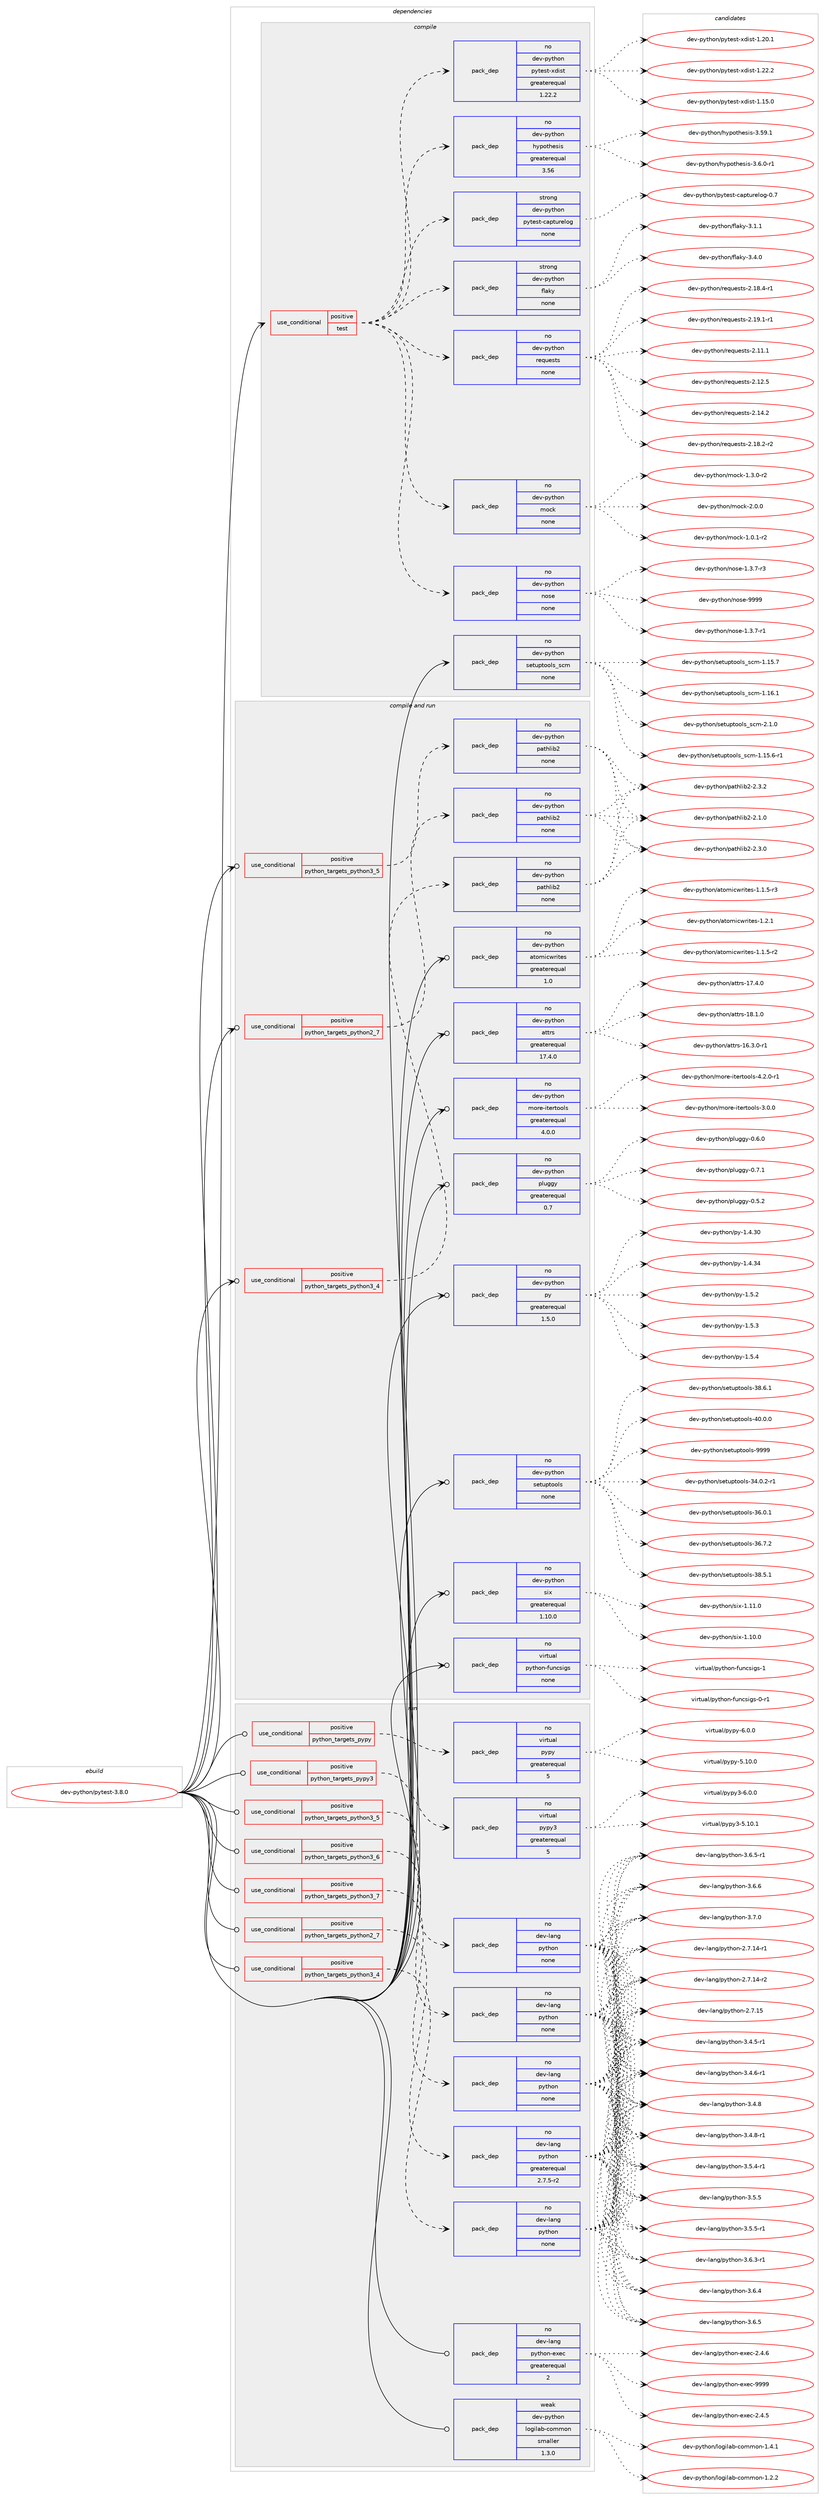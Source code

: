 digraph prolog {

# *************
# Graph options
# *************

newrank=true;
concentrate=true;
compound=true;
graph [rankdir=LR,fontname=Helvetica,fontsize=10,ranksep=1.5];#, ranksep=2.5, nodesep=0.2];
edge  [arrowhead=vee];
node  [fontname=Helvetica,fontsize=10];

# **********
# The ebuild
# **********

subgraph cluster_leftcol {
color=gray;
rank=same;
label=<<i>ebuild</i>>;
id [label="dev-python/pytest-3.8.0", color=red, width=4, href="../dev-python/pytest-3.8.0.svg"];
}

# ****************
# The dependencies
# ****************

subgraph cluster_midcol {
color=gray;
label=<<i>dependencies</i>>;
subgraph cluster_compile {
fillcolor="#eeeeee";
style=filled;
label=<<i>compile</i>>;
subgraph cond1623 {
dependency5504 [label=<<TABLE BORDER="0" CELLBORDER="1" CELLSPACING="0" CELLPADDING="4"><TR><TD ROWSPAN="3" CELLPADDING="10">use_conditional</TD></TR><TR><TD>positive</TD></TR><TR><TD>test</TD></TR></TABLE>>, shape=none, color=red];
subgraph pack3755 {
dependency5505 [label=<<TABLE BORDER="0" CELLBORDER="1" CELLSPACING="0" CELLPADDING="4" WIDTH="220"><TR><TD ROWSPAN="6" CELLPADDING="30">pack_dep</TD></TR><TR><TD WIDTH="110">no</TD></TR><TR><TD>dev-python</TD></TR><TR><TD>hypothesis</TD></TR><TR><TD>greaterequal</TD></TR><TR><TD>3.56</TD></TR></TABLE>>, shape=none, color=blue];
}
dependency5504:e -> dependency5505:w [weight=20,style="dashed",arrowhead="vee"];
subgraph pack3756 {
dependency5506 [label=<<TABLE BORDER="0" CELLBORDER="1" CELLSPACING="0" CELLPADDING="4" WIDTH="220"><TR><TD ROWSPAN="6" CELLPADDING="30">pack_dep</TD></TR><TR><TD WIDTH="110">no</TD></TR><TR><TD>dev-python</TD></TR><TR><TD>pytest-xdist</TD></TR><TR><TD>greaterequal</TD></TR><TR><TD>1.22.2</TD></TR></TABLE>>, shape=none, color=blue];
}
dependency5504:e -> dependency5506:w [weight=20,style="dashed",arrowhead="vee"];
subgraph pack3757 {
dependency5507 [label=<<TABLE BORDER="0" CELLBORDER="1" CELLSPACING="0" CELLPADDING="4" WIDTH="220"><TR><TD ROWSPAN="6" CELLPADDING="30">pack_dep</TD></TR><TR><TD WIDTH="110">no</TD></TR><TR><TD>dev-python</TD></TR><TR><TD>nose</TD></TR><TR><TD>none</TD></TR><TR><TD></TD></TR></TABLE>>, shape=none, color=blue];
}
dependency5504:e -> dependency5507:w [weight=20,style="dashed",arrowhead="vee"];
subgraph pack3758 {
dependency5508 [label=<<TABLE BORDER="0" CELLBORDER="1" CELLSPACING="0" CELLPADDING="4" WIDTH="220"><TR><TD ROWSPAN="6" CELLPADDING="30">pack_dep</TD></TR><TR><TD WIDTH="110">no</TD></TR><TR><TD>dev-python</TD></TR><TR><TD>mock</TD></TR><TR><TD>none</TD></TR><TR><TD></TD></TR></TABLE>>, shape=none, color=blue];
}
dependency5504:e -> dependency5508:w [weight=20,style="dashed",arrowhead="vee"];
subgraph pack3759 {
dependency5509 [label=<<TABLE BORDER="0" CELLBORDER="1" CELLSPACING="0" CELLPADDING="4" WIDTH="220"><TR><TD ROWSPAN="6" CELLPADDING="30">pack_dep</TD></TR><TR><TD WIDTH="110">no</TD></TR><TR><TD>dev-python</TD></TR><TR><TD>requests</TD></TR><TR><TD>none</TD></TR><TR><TD></TD></TR></TABLE>>, shape=none, color=blue];
}
dependency5504:e -> dependency5509:w [weight=20,style="dashed",arrowhead="vee"];
subgraph pack3760 {
dependency5510 [label=<<TABLE BORDER="0" CELLBORDER="1" CELLSPACING="0" CELLPADDING="4" WIDTH="220"><TR><TD ROWSPAN="6" CELLPADDING="30">pack_dep</TD></TR><TR><TD WIDTH="110">strong</TD></TR><TR><TD>dev-python</TD></TR><TR><TD>flaky</TD></TR><TR><TD>none</TD></TR><TR><TD></TD></TR></TABLE>>, shape=none, color=blue];
}
dependency5504:e -> dependency5510:w [weight=20,style="dashed",arrowhead="vee"];
subgraph pack3761 {
dependency5511 [label=<<TABLE BORDER="0" CELLBORDER="1" CELLSPACING="0" CELLPADDING="4" WIDTH="220"><TR><TD ROWSPAN="6" CELLPADDING="30">pack_dep</TD></TR><TR><TD WIDTH="110">strong</TD></TR><TR><TD>dev-python</TD></TR><TR><TD>pytest-capturelog</TD></TR><TR><TD>none</TD></TR><TR><TD></TD></TR></TABLE>>, shape=none, color=blue];
}
dependency5504:e -> dependency5511:w [weight=20,style="dashed",arrowhead="vee"];
}
id:e -> dependency5504:w [weight=20,style="solid",arrowhead="vee"];
subgraph pack3762 {
dependency5512 [label=<<TABLE BORDER="0" CELLBORDER="1" CELLSPACING="0" CELLPADDING="4" WIDTH="220"><TR><TD ROWSPAN="6" CELLPADDING="30">pack_dep</TD></TR><TR><TD WIDTH="110">no</TD></TR><TR><TD>dev-python</TD></TR><TR><TD>setuptools_scm</TD></TR><TR><TD>none</TD></TR><TR><TD></TD></TR></TABLE>>, shape=none, color=blue];
}
id:e -> dependency5512:w [weight=20,style="solid",arrowhead="vee"];
}
subgraph cluster_compileandrun {
fillcolor="#eeeeee";
style=filled;
label=<<i>compile and run</i>>;
subgraph cond1624 {
dependency5513 [label=<<TABLE BORDER="0" CELLBORDER="1" CELLSPACING="0" CELLPADDING="4"><TR><TD ROWSPAN="3" CELLPADDING="10">use_conditional</TD></TR><TR><TD>positive</TD></TR><TR><TD>python_targets_python2_7</TD></TR></TABLE>>, shape=none, color=red];
subgraph pack3763 {
dependency5514 [label=<<TABLE BORDER="0" CELLBORDER="1" CELLSPACING="0" CELLPADDING="4" WIDTH="220"><TR><TD ROWSPAN="6" CELLPADDING="30">pack_dep</TD></TR><TR><TD WIDTH="110">no</TD></TR><TR><TD>dev-python</TD></TR><TR><TD>pathlib2</TD></TR><TR><TD>none</TD></TR><TR><TD></TD></TR></TABLE>>, shape=none, color=blue];
}
dependency5513:e -> dependency5514:w [weight=20,style="dashed",arrowhead="vee"];
}
id:e -> dependency5513:w [weight=20,style="solid",arrowhead="odotvee"];
subgraph cond1625 {
dependency5515 [label=<<TABLE BORDER="0" CELLBORDER="1" CELLSPACING="0" CELLPADDING="4"><TR><TD ROWSPAN="3" CELLPADDING="10">use_conditional</TD></TR><TR><TD>positive</TD></TR><TR><TD>python_targets_python3_4</TD></TR></TABLE>>, shape=none, color=red];
subgraph pack3764 {
dependency5516 [label=<<TABLE BORDER="0" CELLBORDER="1" CELLSPACING="0" CELLPADDING="4" WIDTH="220"><TR><TD ROWSPAN="6" CELLPADDING="30">pack_dep</TD></TR><TR><TD WIDTH="110">no</TD></TR><TR><TD>dev-python</TD></TR><TR><TD>pathlib2</TD></TR><TR><TD>none</TD></TR><TR><TD></TD></TR></TABLE>>, shape=none, color=blue];
}
dependency5515:e -> dependency5516:w [weight=20,style="dashed",arrowhead="vee"];
}
id:e -> dependency5515:w [weight=20,style="solid",arrowhead="odotvee"];
subgraph cond1626 {
dependency5517 [label=<<TABLE BORDER="0" CELLBORDER="1" CELLSPACING="0" CELLPADDING="4"><TR><TD ROWSPAN="3" CELLPADDING="10">use_conditional</TD></TR><TR><TD>positive</TD></TR><TR><TD>python_targets_python3_5</TD></TR></TABLE>>, shape=none, color=red];
subgraph pack3765 {
dependency5518 [label=<<TABLE BORDER="0" CELLBORDER="1" CELLSPACING="0" CELLPADDING="4" WIDTH="220"><TR><TD ROWSPAN="6" CELLPADDING="30">pack_dep</TD></TR><TR><TD WIDTH="110">no</TD></TR><TR><TD>dev-python</TD></TR><TR><TD>pathlib2</TD></TR><TR><TD>none</TD></TR><TR><TD></TD></TR></TABLE>>, shape=none, color=blue];
}
dependency5517:e -> dependency5518:w [weight=20,style="dashed",arrowhead="vee"];
}
id:e -> dependency5517:w [weight=20,style="solid",arrowhead="odotvee"];
subgraph pack3766 {
dependency5519 [label=<<TABLE BORDER="0" CELLBORDER="1" CELLSPACING="0" CELLPADDING="4" WIDTH="220"><TR><TD ROWSPAN="6" CELLPADDING="30">pack_dep</TD></TR><TR><TD WIDTH="110">no</TD></TR><TR><TD>dev-python</TD></TR><TR><TD>atomicwrites</TD></TR><TR><TD>greaterequal</TD></TR><TR><TD>1.0</TD></TR></TABLE>>, shape=none, color=blue];
}
id:e -> dependency5519:w [weight=20,style="solid",arrowhead="odotvee"];
subgraph pack3767 {
dependency5520 [label=<<TABLE BORDER="0" CELLBORDER="1" CELLSPACING="0" CELLPADDING="4" WIDTH="220"><TR><TD ROWSPAN="6" CELLPADDING="30">pack_dep</TD></TR><TR><TD WIDTH="110">no</TD></TR><TR><TD>dev-python</TD></TR><TR><TD>attrs</TD></TR><TR><TD>greaterequal</TD></TR><TR><TD>17.4.0</TD></TR></TABLE>>, shape=none, color=blue];
}
id:e -> dependency5520:w [weight=20,style="solid",arrowhead="odotvee"];
subgraph pack3768 {
dependency5521 [label=<<TABLE BORDER="0" CELLBORDER="1" CELLSPACING="0" CELLPADDING="4" WIDTH="220"><TR><TD ROWSPAN="6" CELLPADDING="30">pack_dep</TD></TR><TR><TD WIDTH="110">no</TD></TR><TR><TD>dev-python</TD></TR><TR><TD>more-itertools</TD></TR><TR><TD>greaterequal</TD></TR><TR><TD>4.0.0</TD></TR></TABLE>>, shape=none, color=blue];
}
id:e -> dependency5521:w [weight=20,style="solid",arrowhead="odotvee"];
subgraph pack3769 {
dependency5522 [label=<<TABLE BORDER="0" CELLBORDER="1" CELLSPACING="0" CELLPADDING="4" WIDTH="220"><TR><TD ROWSPAN="6" CELLPADDING="30">pack_dep</TD></TR><TR><TD WIDTH="110">no</TD></TR><TR><TD>dev-python</TD></TR><TR><TD>pluggy</TD></TR><TR><TD>greaterequal</TD></TR><TR><TD>0.7</TD></TR></TABLE>>, shape=none, color=blue];
}
id:e -> dependency5522:w [weight=20,style="solid",arrowhead="odotvee"];
subgraph pack3770 {
dependency5523 [label=<<TABLE BORDER="0" CELLBORDER="1" CELLSPACING="0" CELLPADDING="4" WIDTH="220"><TR><TD ROWSPAN="6" CELLPADDING="30">pack_dep</TD></TR><TR><TD WIDTH="110">no</TD></TR><TR><TD>dev-python</TD></TR><TR><TD>py</TD></TR><TR><TD>greaterequal</TD></TR><TR><TD>1.5.0</TD></TR></TABLE>>, shape=none, color=blue];
}
id:e -> dependency5523:w [weight=20,style="solid",arrowhead="odotvee"];
subgraph pack3771 {
dependency5524 [label=<<TABLE BORDER="0" CELLBORDER="1" CELLSPACING="0" CELLPADDING="4" WIDTH="220"><TR><TD ROWSPAN="6" CELLPADDING="30">pack_dep</TD></TR><TR><TD WIDTH="110">no</TD></TR><TR><TD>dev-python</TD></TR><TR><TD>setuptools</TD></TR><TR><TD>none</TD></TR><TR><TD></TD></TR></TABLE>>, shape=none, color=blue];
}
id:e -> dependency5524:w [weight=20,style="solid",arrowhead="odotvee"];
subgraph pack3772 {
dependency5525 [label=<<TABLE BORDER="0" CELLBORDER="1" CELLSPACING="0" CELLPADDING="4" WIDTH="220"><TR><TD ROWSPAN="6" CELLPADDING="30">pack_dep</TD></TR><TR><TD WIDTH="110">no</TD></TR><TR><TD>dev-python</TD></TR><TR><TD>six</TD></TR><TR><TD>greaterequal</TD></TR><TR><TD>1.10.0</TD></TR></TABLE>>, shape=none, color=blue];
}
id:e -> dependency5525:w [weight=20,style="solid",arrowhead="odotvee"];
subgraph pack3773 {
dependency5526 [label=<<TABLE BORDER="0" CELLBORDER="1" CELLSPACING="0" CELLPADDING="4" WIDTH="220"><TR><TD ROWSPAN="6" CELLPADDING="30">pack_dep</TD></TR><TR><TD WIDTH="110">no</TD></TR><TR><TD>virtual</TD></TR><TR><TD>python-funcsigs</TD></TR><TR><TD>none</TD></TR><TR><TD></TD></TR></TABLE>>, shape=none, color=blue];
}
id:e -> dependency5526:w [weight=20,style="solid",arrowhead="odotvee"];
}
subgraph cluster_run {
fillcolor="#eeeeee";
style=filled;
label=<<i>run</i>>;
subgraph cond1627 {
dependency5527 [label=<<TABLE BORDER="0" CELLBORDER="1" CELLSPACING="0" CELLPADDING="4"><TR><TD ROWSPAN="3" CELLPADDING="10">use_conditional</TD></TR><TR><TD>positive</TD></TR><TR><TD>python_targets_pypy</TD></TR></TABLE>>, shape=none, color=red];
subgraph pack3774 {
dependency5528 [label=<<TABLE BORDER="0" CELLBORDER="1" CELLSPACING="0" CELLPADDING="4" WIDTH="220"><TR><TD ROWSPAN="6" CELLPADDING="30">pack_dep</TD></TR><TR><TD WIDTH="110">no</TD></TR><TR><TD>virtual</TD></TR><TR><TD>pypy</TD></TR><TR><TD>greaterequal</TD></TR><TR><TD>5</TD></TR></TABLE>>, shape=none, color=blue];
}
dependency5527:e -> dependency5528:w [weight=20,style="dashed",arrowhead="vee"];
}
id:e -> dependency5527:w [weight=20,style="solid",arrowhead="odot"];
subgraph cond1628 {
dependency5529 [label=<<TABLE BORDER="0" CELLBORDER="1" CELLSPACING="0" CELLPADDING="4"><TR><TD ROWSPAN="3" CELLPADDING="10">use_conditional</TD></TR><TR><TD>positive</TD></TR><TR><TD>python_targets_pypy3</TD></TR></TABLE>>, shape=none, color=red];
subgraph pack3775 {
dependency5530 [label=<<TABLE BORDER="0" CELLBORDER="1" CELLSPACING="0" CELLPADDING="4" WIDTH="220"><TR><TD ROWSPAN="6" CELLPADDING="30">pack_dep</TD></TR><TR><TD WIDTH="110">no</TD></TR><TR><TD>virtual</TD></TR><TR><TD>pypy3</TD></TR><TR><TD>greaterequal</TD></TR><TR><TD>5</TD></TR></TABLE>>, shape=none, color=blue];
}
dependency5529:e -> dependency5530:w [weight=20,style="dashed",arrowhead="vee"];
}
id:e -> dependency5529:w [weight=20,style="solid",arrowhead="odot"];
subgraph cond1629 {
dependency5531 [label=<<TABLE BORDER="0" CELLBORDER="1" CELLSPACING="0" CELLPADDING="4"><TR><TD ROWSPAN="3" CELLPADDING="10">use_conditional</TD></TR><TR><TD>positive</TD></TR><TR><TD>python_targets_python2_7</TD></TR></TABLE>>, shape=none, color=red];
subgraph pack3776 {
dependency5532 [label=<<TABLE BORDER="0" CELLBORDER="1" CELLSPACING="0" CELLPADDING="4" WIDTH="220"><TR><TD ROWSPAN="6" CELLPADDING="30">pack_dep</TD></TR><TR><TD WIDTH="110">no</TD></TR><TR><TD>dev-lang</TD></TR><TR><TD>python</TD></TR><TR><TD>greaterequal</TD></TR><TR><TD>2.7.5-r2</TD></TR></TABLE>>, shape=none, color=blue];
}
dependency5531:e -> dependency5532:w [weight=20,style="dashed",arrowhead="vee"];
}
id:e -> dependency5531:w [weight=20,style="solid",arrowhead="odot"];
subgraph cond1630 {
dependency5533 [label=<<TABLE BORDER="0" CELLBORDER="1" CELLSPACING="0" CELLPADDING="4"><TR><TD ROWSPAN="3" CELLPADDING="10">use_conditional</TD></TR><TR><TD>positive</TD></TR><TR><TD>python_targets_python3_4</TD></TR></TABLE>>, shape=none, color=red];
subgraph pack3777 {
dependency5534 [label=<<TABLE BORDER="0" CELLBORDER="1" CELLSPACING="0" CELLPADDING="4" WIDTH="220"><TR><TD ROWSPAN="6" CELLPADDING="30">pack_dep</TD></TR><TR><TD WIDTH="110">no</TD></TR><TR><TD>dev-lang</TD></TR><TR><TD>python</TD></TR><TR><TD>none</TD></TR><TR><TD></TD></TR></TABLE>>, shape=none, color=blue];
}
dependency5533:e -> dependency5534:w [weight=20,style="dashed",arrowhead="vee"];
}
id:e -> dependency5533:w [weight=20,style="solid",arrowhead="odot"];
subgraph cond1631 {
dependency5535 [label=<<TABLE BORDER="0" CELLBORDER="1" CELLSPACING="0" CELLPADDING="4"><TR><TD ROWSPAN="3" CELLPADDING="10">use_conditional</TD></TR><TR><TD>positive</TD></TR><TR><TD>python_targets_python3_5</TD></TR></TABLE>>, shape=none, color=red];
subgraph pack3778 {
dependency5536 [label=<<TABLE BORDER="0" CELLBORDER="1" CELLSPACING="0" CELLPADDING="4" WIDTH="220"><TR><TD ROWSPAN="6" CELLPADDING="30">pack_dep</TD></TR><TR><TD WIDTH="110">no</TD></TR><TR><TD>dev-lang</TD></TR><TR><TD>python</TD></TR><TR><TD>none</TD></TR><TR><TD></TD></TR></TABLE>>, shape=none, color=blue];
}
dependency5535:e -> dependency5536:w [weight=20,style="dashed",arrowhead="vee"];
}
id:e -> dependency5535:w [weight=20,style="solid",arrowhead="odot"];
subgraph cond1632 {
dependency5537 [label=<<TABLE BORDER="0" CELLBORDER="1" CELLSPACING="0" CELLPADDING="4"><TR><TD ROWSPAN="3" CELLPADDING="10">use_conditional</TD></TR><TR><TD>positive</TD></TR><TR><TD>python_targets_python3_6</TD></TR></TABLE>>, shape=none, color=red];
subgraph pack3779 {
dependency5538 [label=<<TABLE BORDER="0" CELLBORDER="1" CELLSPACING="0" CELLPADDING="4" WIDTH="220"><TR><TD ROWSPAN="6" CELLPADDING="30">pack_dep</TD></TR><TR><TD WIDTH="110">no</TD></TR><TR><TD>dev-lang</TD></TR><TR><TD>python</TD></TR><TR><TD>none</TD></TR><TR><TD></TD></TR></TABLE>>, shape=none, color=blue];
}
dependency5537:e -> dependency5538:w [weight=20,style="dashed",arrowhead="vee"];
}
id:e -> dependency5537:w [weight=20,style="solid",arrowhead="odot"];
subgraph cond1633 {
dependency5539 [label=<<TABLE BORDER="0" CELLBORDER="1" CELLSPACING="0" CELLPADDING="4"><TR><TD ROWSPAN="3" CELLPADDING="10">use_conditional</TD></TR><TR><TD>positive</TD></TR><TR><TD>python_targets_python3_7</TD></TR></TABLE>>, shape=none, color=red];
subgraph pack3780 {
dependency5540 [label=<<TABLE BORDER="0" CELLBORDER="1" CELLSPACING="0" CELLPADDING="4" WIDTH="220"><TR><TD ROWSPAN="6" CELLPADDING="30">pack_dep</TD></TR><TR><TD WIDTH="110">no</TD></TR><TR><TD>dev-lang</TD></TR><TR><TD>python</TD></TR><TR><TD>none</TD></TR><TR><TD></TD></TR></TABLE>>, shape=none, color=blue];
}
dependency5539:e -> dependency5540:w [weight=20,style="dashed",arrowhead="vee"];
}
id:e -> dependency5539:w [weight=20,style="solid",arrowhead="odot"];
subgraph pack3781 {
dependency5541 [label=<<TABLE BORDER="0" CELLBORDER="1" CELLSPACING="0" CELLPADDING="4" WIDTH="220"><TR><TD ROWSPAN="6" CELLPADDING="30">pack_dep</TD></TR><TR><TD WIDTH="110">no</TD></TR><TR><TD>dev-lang</TD></TR><TR><TD>python-exec</TD></TR><TR><TD>greaterequal</TD></TR><TR><TD>2</TD></TR></TABLE>>, shape=none, color=blue];
}
id:e -> dependency5541:w [weight=20,style="solid",arrowhead="odot"];
subgraph pack3782 {
dependency5542 [label=<<TABLE BORDER="0" CELLBORDER="1" CELLSPACING="0" CELLPADDING="4" WIDTH="220"><TR><TD ROWSPAN="6" CELLPADDING="30">pack_dep</TD></TR><TR><TD WIDTH="110">weak</TD></TR><TR><TD>dev-python</TD></TR><TR><TD>logilab-common</TD></TR><TR><TD>smaller</TD></TR><TR><TD>1.3.0</TD></TR></TABLE>>, shape=none, color=blue];
}
id:e -> dependency5542:w [weight=20,style="solid",arrowhead="odot"];
}
}

# **************
# The candidates
# **************

subgraph cluster_choices {
rank=same;
color=gray;
label=<<i>candidates</i>>;

subgraph choice3755 {
color=black;
nodesep=1;
choice100101118451121211161041111104710412111211111610410111510511545514653574649 [label="dev-python/hypothesis-3.59.1", color=red, width=4,href="../dev-python/hypothesis-3.59.1.svg"];
choice10010111845112121116104111110471041211121111161041011151051154551465446484511449 [label="dev-python/hypothesis-3.6.0-r1", color=red, width=4,href="../dev-python/hypothesis-3.6.0-r1.svg"];
dependency5505:e -> choice100101118451121211161041111104710412111211111610410111510511545514653574649:w [style=dotted,weight="100"];
dependency5505:e -> choice10010111845112121116104111110471041211121111161041011151051154551465446484511449:w [style=dotted,weight="100"];
}
subgraph choice3756 {
color=black;
nodesep=1;
choice10010111845112121116104111110471121211161011151164512010010511511645494649534648 [label="dev-python/pytest-xdist-1.15.0", color=red, width=4,href="../dev-python/pytest-xdist-1.15.0.svg"];
choice10010111845112121116104111110471121211161011151164512010010511511645494650484649 [label="dev-python/pytest-xdist-1.20.1", color=red, width=4,href="../dev-python/pytest-xdist-1.20.1.svg"];
choice10010111845112121116104111110471121211161011151164512010010511511645494650504650 [label="dev-python/pytest-xdist-1.22.2", color=red, width=4,href="../dev-python/pytest-xdist-1.22.2.svg"];
dependency5506:e -> choice10010111845112121116104111110471121211161011151164512010010511511645494649534648:w [style=dotted,weight="100"];
dependency5506:e -> choice10010111845112121116104111110471121211161011151164512010010511511645494650484649:w [style=dotted,weight="100"];
dependency5506:e -> choice10010111845112121116104111110471121211161011151164512010010511511645494650504650:w [style=dotted,weight="100"];
}
subgraph choice3757 {
color=black;
nodesep=1;
choice10010111845112121116104111110471101111151014549465146554511449 [label="dev-python/nose-1.3.7-r1", color=red, width=4,href="../dev-python/nose-1.3.7-r1.svg"];
choice10010111845112121116104111110471101111151014549465146554511451 [label="dev-python/nose-1.3.7-r3", color=red, width=4,href="../dev-python/nose-1.3.7-r3.svg"];
choice10010111845112121116104111110471101111151014557575757 [label="dev-python/nose-9999", color=red, width=4,href="../dev-python/nose-9999.svg"];
dependency5507:e -> choice10010111845112121116104111110471101111151014549465146554511449:w [style=dotted,weight="100"];
dependency5507:e -> choice10010111845112121116104111110471101111151014549465146554511451:w [style=dotted,weight="100"];
dependency5507:e -> choice10010111845112121116104111110471101111151014557575757:w [style=dotted,weight="100"];
}
subgraph choice3758 {
color=black;
nodesep=1;
choice1001011184511212111610411111047109111991074549464846494511450 [label="dev-python/mock-1.0.1-r2", color=red, width=4,href="../dev-python/mock-1.0.1-r2.svg"];
choice1001011184511212111610411111047109111991074549465146484511450 [label="dev-python/mock-1.3.0-r2", color=red, width=4,href="../dev-python/mock-1.3.0-r2.svg"];
choice100101118451121211161041111104710911199107455046484648 [label="dev-python/mock-2.0.0", color=red, width=4,href="../dev-python/mock-2.0.0.svg"];
dependency5508:e -> choice1001011184511212111610411111047109111991074549464846494511450:w [style=dotted,weight="100"];
dependency5508:e -> choice1001011184511212111610411111047109111991074549465146484511450:w [style=dotted,weight="100"];
dependency5508:e -> choice100101118451121211161041111104710911199107455046484648:w [style=dotted,weight="100"];
}
subgraph choice3759 {
color=black;
nodesep=1;
choice100101118451121211161041111104711410111311710111511611545504649494649 [label="dev-python/requests-2.11.1", color=red, width=4,href="../dev-python/requests-2.11.1.svg"];
choice100101118451121211161041111104711410111311710111511611545504649504653 [label="dev-python/requests-2.12.5", color=red, width=4,href="../dev-python/requests-2.12.5.svg"];
choice100101118451121211161041111104711410111311710111511611545504649524650 [label="dev-python/requests-2.14.2", color=red, width=4,href="../dev-python/requests-2.14.2.svg"];
choice1001011184511212111610411111047114101113117101115116115455046495646504511450 [label="dev-python/requests-2.18.2-r2", color=red, width=4,href="../dev-python/requests-2.18.2-r2.svg"];
choice1001011184511212111610411111047114101113117101115116115455046495646524511449 [label="dev-python/requests-2.18.4-r1", color=red, width=4,href="../dev-python/requests-2.18.4-r1.svg"];
choice1001011184511212111610411111047114101113117101115116115455046495746494511449 [label="dev-python/requests-2.19.1-r1", color=red, width=4,href="../dev-python/requests-2.19.1-r1.svg"];
dependency5509:e -> choice100101118451121211161041111104711410111311710111511611545504649494649:w [style=dotted,weight="100"];
dependency5509:e -> choice100101118451121211161041111104711410111311710111511611545504649504653:w [style=dotted,weight="100"];
dependency5509:e -> choice100101118451121211161041111104711410111311710111511611545504649524650:w [style=dotted,weight="100"];
dependency5509:e -> choice1001011184511212111610411111047114101113117101115116115455046495646504511450:w [style=dotted,weight="100"];
dependency5509:e -> choice1001011184511212111610411111047114101113117101115116115455046495646524511449:w [style=dotted,weight="100"];
dependency5509:e -> choice1001011184511212111610411111047114101113117101115116115455046495746494511449:w [style=dotted,weight="100"];
}
subgraph choice3760 {
color=black;
nodesep=1;
choice100101118451121211161041111104710210897107121455146494649 [label="dev-python/flaky-3.1.1", color=red, width=4,href="../dev-python/flaky-3.1.1.svg"];
choice100101118451121211161041111104710210897107121455146524648 [label="dev-python/flaky-3.4.0", color=red, width=4,href="../dev-python/flaky-3.4.0.svg"];
dependency5510:e -> choice100101118451121211161041111104710210897107121455146494649:w [style=dotted,weight="100"];
dependency5510:e -> choice100101118451121211161041111104710210897107121455146524648:w [style=dotted,weight="100"];
}
subgraph choice3761 {
color=black;
nodesep=1;
choice100101118451121211161041111104711212111610111511645999711211611711410110811110345484655 [label="dev-python/pytest-capturelog-0.7", color=red, width=4,href="../dev-python/pytest-capturelog-0.7.svg"];
dependency5511:e -> choice100101118451121211161041111104711212111610111511645999711211611711410110811110345484655:w [style=dotted,weight="100"];
}
subgraph choice3762 {
color=black;
nodesep=1;
choice10010111845112121116104111110471151011161171121161111111081159511599109454946495346544511449 [label="dev-python/setuptools_scm-1.15.6-r1", color=red, width=4,href="../dev-python/setuptools_scm-1.15.6-r1.svg"];
choice1001011184511212111610411111047115101116117112116111111108115951159910945494649534655 [label="dev-python/setuptools_scm-1.15.7", color=red, width=4,href="../dev-python/setuptools_scm-1.15.7.svg"];
choice1001011184511212111610411111047115101116117112116111111108115951159910945494649544649 [label="dev-python/setuptools_scm-1.16.1", color=red, width=4,href="../dev-python/setuptools_scm-1.16.1.svg"];
choice10010111845112121116104111110471151011161171121161111111081159511599109455046494648 [label="dev-python/setuptools_scm-2.1.0", color=red, width=4,href="../dev-python/setuptools_scm-2.1.0.svg"];
dependency5512:e -> choice10010111845112121116104111110471151011161171121161111111081159511599109454946495346544511449:w [style=dotted,weight="100"];
dependency5512:e -> choice1001011184511212111610411111047115101116117112116111111108115951159910945494649534655:w [style=dotted,weight="100"];
dependency5512:e -> choice1001011184511212111610411111047115101116117112116111111108115951159910945494649544649:w [style=dotted,weight="100"];
dependency5512:e -> choice10010111845112121116104111110471151011161171121161111111081159511599109455046494648:w [style=dotted,weight="100"];
}
subgraph choice3763 {
color=black;
nodesep=1;
choice1001011184511212111610411111047112971161041081059850455046494648 [label="dev-python/pathlib2-2.1.0", color=red, width=4,href="../dev-python/pathlib2-2.1.0.svg"];
choice1001011184511212111610411111047112971161041081059850455046514648 [label="dev-python/pathlib2-2.3.0", color=red, width=4,href="../dev-python/pathlib2-2.3.0.svg"];
choice1001011184511212111610411111047112971161041081059850455046514650 [label="dev-python/pathlib2-2.3.2", color=red, width=4,href="../dev-python/pathlib2-2.3.2.svg"];
dependency5514:e -> choice1001011184511212111610411111047112971161041081059850455046494648:w [style=dotted,weight="100"];
dependency5514:e -> choice1001011184511212111610411111047112971161041081059850455046514648:w [style=dotted,weight="100"];
dependency5514:e -> choice1001011184511212111610411111047112971161041081059850455046514650:w [style=dotted,weight="100"];
}
subgraph choice3764 {
color=black;
nodesep=1;
choice1001011184511212111610411111047112971161041081059850455046494648 [label="dev-python/pathlib2-2.1.0", color=red, width=4,href="../dev-python/pathlib2-2.1.0.svg"];
choice1001011184511212111610411111047112971161041081059850455046514648 [label="dev-python/pathlib2-2.3.0", color=red, width=4,href="../dev-python/pathlib2-2.3.0.svg"];
choice1001011184511212111610411111047112971161041081059850455046514650 [label="dev-python/pathlib2-2.3.2", color=red, width=4,href="../dev-python/pathlib2-2.3.2.svg"];
dependency5516:e -> choice1001011184511212111610411111047112971161041081059850455046494648:w [style=dotted,weight="100"];
dependency5516:e -> choice1001011184511212111610411111047112971161041081059850455046514648:w [style=dotted,weight="100"];
dependency5516:e -> choice1001011184511212111610411111047112971161041081059850455046514650:w [style=dotted,weight="100"];
}
subgraph choice3765 {
color=black;
nodesep=1;
choice1001011184511212111610411111047112971161041081059850455046494648 [label="dev-python/pathlib2-2.1.0", color=red, width=4,href="../dev-python/pathlib2-2.1.0.svg"];
choice1001011184511212111610411111047112971161041081059850455046514648 [label="dev-python/pathlib2-2.3.0", color=red, width=4,href="../dev-python/pathlib2-2.3.0.svg"];
choice1001011184511212111610411111047112971161041081059850455046514650 [label="dev-python/pathlib2-2.3.2", color=red, width=4,href="../dev-python/pathlib2-2.3.2.svg"];
dependency5518:e -> choice1001011184511212111610411111047112971161041081059850455046494648:w [style=dotted,weight="100"];
dependency5518:e -> choice1001011184511212111610411111047112971161041081059850455046514648:w [style=dotted,weight="100"];
dependency5518:e -> choice1001011184511212111610411111047112971161041081059850455046514650:w [style=dotted,weight="100"];
}
subgraph choice3766 {
color=black;
nodesep=1;
choice100101118451121211161041111104797116111109105991191141051161011154549464946534511450 [label="dev-python/atomicwrites-1.1.5-r2", color=red, width=4,href="../dev-python/atomicwrites-1.1.5-r2.svg"];
choice100101118451121211161041111104797116111109105991191141051161011154549464946534511451 [label="dev-python/atomicwrites-1.1.5-r3", color=red, width=4,href="../dev-python/atomicwrites-1.1.5-r3.svg"];
choice10010111845112121116104111110479711611110910599119114105116101115454946504649 [label="dev-python/atomicwrites-1.2.1", color=red, width=4,href="../dev-python/atomicwrites-1.2.1.svg"];
dependency5519:e -> choice100101118451121211161041111104797116111109105991191141051161011154549464946534511450:w [style=dotted,weight="100"];
dependency5519:e -> choice100101118451121211161041111104797116111109105991191141051161011154549464946534511451:w [style=dotted,weight="100"];
dependency5519:e -> choice10010111845112121116104111110479711611110910599119114105116101115454946504649:w [style=dotted,weight="100"];
}
subgraph choice3767 {
color=black;
nodesep=1;
choice100101118451121211161041111104797116116114115454954465146484511449 [label="dev-python/attrs-16.3.0-r1", color=red, width=4,href="../dev-python/attrs-16.3.0-r1.svg"];
choice10010111845112121116104111110479711611611411545495546524648 [label="dev-python/attrs-17.4.0", color=red, width=4,href="../dev-python/attrs-17.4.0.svg"];
choice10010111845112121116104111110479711611611411545495646494648 [label="dev-python/attrs-18.1.0", color=red, width=4,href="../dev-python/attrs-18.1.0.svg"];
dependency5520:e -> choice100101118451121211161041111104797116116114115454954465146484511449:w [style=dotted,weight="100"];
dependency5520:e -> choice10010111845112121116104111110479711611611411545495546524648:w [style=dotted,weight="100"];
dependency5520:e -> choice10010111845112121116104111110479711611611411545495646494648:w [style=dotted,weight="100"];
}
subgraph choice3768 {
color=black;
nodesep=1;
choice100101118451121211161041111104710911111410145105116101114116111111108115455146484648 [label="dev-python/more-itertools-3.0.0", color=red, width=4,href="../dev-python/more-itertools-3.0.0.svg"];
choice1001011184511212111610411111047109111114101451051161011141161111111081154552465046484511449 [label="dev-python/more-itertools-4.2.0-r1", color=red, width=4,href="../dev-python/more-itertools-4.2.0-r1.svg"];
dependency5521:e -> choice100101118451121211161041111104710911111410145105116101114116111111108115455146484648:w [style=dotted,weight="100"];
dependency5521:e -> choice1001011184511212111610411111047109111114101451051161011141161111111081154552465046484511449:w [style=dotted,weight="100"];
}
subgraph choice3769 {
color=black;
nodesep=1;
choice1001011184511212111610411111047112108117103103121454846534650 [label="dev-python/pluggy-0.5.2", color=red, width=4,href="../dev-python/pluggy-0.5.2.svg"];
choice1001011184511212111610411111047112108117103103121454846544648 [label="dev-python/pluggy-0.6.0", color=red, width=4,href="../dev-python/pluggy-0.6.0.svg"];
choice1001011184511212111610411111047112108117103103121454846554649 [label="dev-python/pluggy-0.7.1", color=red, width=4,href="../dev-python/pluggy-0.7.1.svg"];
dependency5522:e -> choice1001011184511212111610411111047112108117103103121454846534650:w [style=dotted,weight="100"];
dependency5522:e -> choice1001011184511212111610411111047112108117103103121454846544648:w [style=dotted,weight="100"];
dependency5522:e -> choice1001011184511212111610411111047112108117103103121454846554649:w [style=dotted,weight="100"];
}
subgraph choice3770 {
color=black;
nodesep=1;
choice100101118451121211161041111104711212145494652465148 [label="dev-python/py-1.4.30", color=red, width=4,href="../dev-python/py-1.4.30.svg"];
choice100101118451121211161041111104711212145494652465152 [label="dev-python/py-1.4.34", color=red, width=4,href="../dev-python/py-1.4.34.svg"];
choice1001011184511212111610411111047112121454946534650 [label="dev-python/py-1.5.2", color=red, width=4,href="../dev-python/py-1.5.2.svg"];
choice1001011184511212111610411111047112121454946534651 [label="dev-python/py-1.5.3", color=red, width=4,href="../dev-python/py-1.5.3.svg"];
choice1001011184511212111610411111047112121454946534652 [label="dev-python/py-1.5.4", color=red, width=4,href="../dev-python/py-1.5.4.svg"];
dependency5523:e -> choice100101118451121211161041111104711212145494652465148:w [style=dotted,weight="100"];
dependency5523:e -> choice100101118451121211161041111104711212145494652465152:w [style=dotted,weight="100"];
dependency5523:e -> choice1001011184511212111610411111047112121454946534650:w [style=dotted,weight="100"];
dependency5523:e -> choice1001011184511212111610411111047112121454946534651:w [style=dotted,weight="100"];
dependency5523:e -> choice1001011184511212111610411111047112121454946534652:w [style=dotted,weight="100"];
}
subgraph choice3771 {
color=black;
nodesep=1;
choice1001011184511212111610411111047115101116117112116111111108115455152464846504511449 [label="dev-python/setuptools-34.0.2-r1", color=red, width=4,href="../dev-python/setuptools-34.0.2-r1.svg"];
choice100101118451121211161041111104711510111611711211611111110811545515446484649 [label="dev-python/setuptools-36.0.1", color=red, width=4,href="../dev-python/setuptools-36.0.1.svg"];
choice100101118451121211161041111104711510111611711211611111110811545515446554650 [label="dev-python/setuptools-36.7.2", color=red, width=4,href="../dev-python/setuptools-36.7.2.svg"];
choice100101118451121211161041111104711510111611711211611111110811545515646534649 [label="dev-python/setuptools-38.5.1", color=red, width=4,href="../dev-python/setuptools-38.5.1.svg"];
choice100101118451121211161041111104711510111611711211611111110811545515646544649 [label="dev-python/setuptools-38.6.1", color=red, width=4,href="../dev-python/setuptools-38.6.1.svg"];
choice100101118451121211161041111104711510111611711211611111110811545524846484648 [label="dev-python/setuptools-40.0.0", color=red, width=4,href="../dev-python/setuptools-40.0.0.svg"];
choice10010111845112121116104111110471151011161171121161111111081154557575757 [label="dev-python/setuptools-9999", color=red, width=4,href="../dev-python/setuptools-9999.svg"];
dependency5524:e -> choice1001011184511212111610411111047115101116117112116111111108115455152464846504511449:w [style=dotted,weight="100"];
dependency5524:e -> choice100101118451121211161041111104711510111611711211611111110811545515446484649:w [style=dotted,weight="100"];
dependency5524:e -> choice100101118451121211161041111104711510111611711211611111110811545515446554650:w [style=dotted,weight="100"];
dependency5524:e -> choice100101118451121211161041111104711510111611711211611111110811545515646534649:w [style=dotted,weight="100"];
dependency5524:e -> choice100101118451121211161041111104711510111611711211611111110811545515646544649:w [style=dotted,weight="100"];
dependency5524:e -> choice100101118451121211161041111104711510111611711211611111110811545524846484648:w [style=dotted,weight="100"];
dependency5524:e -> choice10010111845112121116104111110471151011161171121161111111081154557575757:w [style=dotted,weight="100"];
}
subgraph choice3772 {
color=black;
nodesep=1;
choice100101118451121211161041111104711510512045494649484648 [label="dev-python/six-1.10.0", color=red, width=4,href="../dev-python/six-1.10.0.svg"];
choice100101118451121211161041111104711510512045494649494648 [label="dev-python/six-1.11.0", color=red, width=4,href="../dev-python/six-1.11.0.svg"];
dependency5525:e -> choice100101118451121211161041111104711510512045494649484648:w [style=dotted,weight="100"];
dependency5525:e -> choice100101118451121211161041111104711510512045494649494648:w [style=dotted,weight="100"];
}
subgraph choice3773 {
color=black;
nodesep=1;
choice1181051141161179710847112121116104111110451021171109911510510311545484511449 [label="virtual/python-funcsigs-0-r1", color=red, width=4,href="../virtual/python-funcsigs-0-r1.svg"];
choice118105114116117971084711212111610411111045102117110991151051031154549 [label="virtual/python-funcsigs-1", color=red, width=4,href="../virtual/python-funcsigs-1.svg"];
dependency5526:e -> choice1181051141161179710847112121116104111110451021171109911510510311545484511449:w [style=dotted,weight="100"];
dependency5526:e -> choice118105114116117971084711212111610411111045102117110991151051031154549:w [style=dotted,weight="100"];
}
subgraph choice3774 {
color=black;
nodesep=1;
choice118105114116117971084711212111212145534649484648 [label="virtual/pypy-5.10.0", color=red, width=4,href="../virtual/pypy-5.10.0.svg"];
choice1181051141161179710847112121112121455446484648 [label="virtual/pypy-6.0.0", color=red, width=4,href="../virtual/pypy-6.0.0.svg"];
dependency5528:e -> choice118105114116117971084711212111212145534649484648:w [style=dotted,weight="100"];
dependency5528:e -> choice1181051141161179710847112121112121455446484648:w [style=dotted,weight="100"];
}
subgraph choice3775 {
color=black;
nodesep=1;
choice11810511411611797108471121211121215145534649484649 [label="virtual/pypy3-5.10.1", color=red, width=4,href="../virtual/pypy3-5.10.1.svg"];
choice118105114116117971084711212111212151455446484648 [label="virtual/pypy3-6.0.0", color=red, width=4,href="../virtual/pypy3-6.0.0.svg"];
dependency5530:e -> choice11810511411611797108471121211121215145534649484649:w [style=dotted,weight="100"];
dependency5530:e -> choice118105114116117971084711212111212151455446484648:w [style=dotted,weight="100"];
}
subgraph choice3776 {
color=black;
nodesep=1;
choice100101118451089711010347112121116104111110455046554649524511449 [label="dev-lang/python-2.7.14-r1", color=red, width=4,href="../dev-lang/python-2.7.14-r1.svg"];
choice100101118451089711010347112121116104111110455046554649524511450 [label="dev-lang/python-2.7.14-r2", color=red, width=4,href="../dev-lang/python-2.7.14-r2.svg"];
choice10010111845108971101034711212111610411111045504655464953 [label="dev-lang/python-2.7.15", color=red, width=4,href="../dev-lang/python-2.7.15.svg"];
choice1001011184510897110103471121211161041111104551465246534511449 [label="dev-lang/python-3.4.5-r1", color=red, width=4,href="../dev-lang/python-3.4.5-r1.svg"];
choice1001011184510897110103471121211161041111104551465246544511449 [label="dev-lang/python-3.4.6-r1", color=red, width=4,href="../dev-lang/python-3.4.6-r1.svg"];
choice100101118451089711010347112121116104111110455146524656 [label="dev-lang/python-3.4.8", color=red, width=4,href="../dev-lang/python-3.4.8.svg"];
choice1001011184510897110103471121211161041111104551465246564511449 [label="dev-lang/python-3.4.8-r1", color=red, width=4,href="../dev-lang/python-3.4.8-r1.svg"];
choice1001011184510897110103471121211161041111104551465346524511449 [label="dev-lang/python-3.5.4-r1", color=red, width=4,href="../dev-lang/python-3.5.4-r1.svg"];
choice100101118451089711010347112121116104111110455146534653 [label="dev-lang/python-3.5.5", color=red, width=4,href="../dev-lang/python-3.5.5.svg"];
choice1001011184510897110103471121211161041111104551465346534511449 [label="dev-lang/python-3.5.5-r1", color=red, width=4,href="../dev-lang/python-3.5.5-r1.svg"];
choice1001011184510897110103471121211161041111104551465446514511449 [label="dev-lang/python-3.6.3-r1", color=red, width=4,href="../dev-lang/python-3.6.3-r1.svg"];
choice100101118451089711010347112121116104111110455146544652 [label="dev-lang/python-3.6.4", color=red, width=4,href="../dev-lang/python-3.6.4.svg"];
choice100101118451089711010347112121116104111110455146544653 [label="dev-lang/python-3.6.5", color=red, width=4,href="../dev-lang/python-3.6.5.svg"];
choice1001011184510897110103471121211161041111104551465446534511449 [label="dev-lang/python-3.6.5-r1", color=red, width=4,href="../dev-lang/python-3.6.5-r1.svg"];
choice100101118451089711010347112121116104111110455146544654 [label="dev-lang/python-3.6.6", color=red, width=4,href="../dev-lang/python-3.6.6.svg"];
choice100101118451089711010347112121116104111110455146554648 [label="dev-lang/python-3.7.0", color=red, width=4,href="../dev-lang/python-3.7.0.svg"];
dependency5532:e -> choice100101118451089711010347112121116104111110455046554649524511449:w [style=dotted,weight="100"];
dependency5532:e -> choice100101118451089711010347112121116104111110455046554649524511450:w [style=dotted,weight="100"];
dependency5532:e -> choice10010111845108971101034711212111610411111045504655464953:w [style=dotted,weight="100"];
dependency5532:e -> choice1001011184510897110103471121211161041111104551465246534511449:w [style=dotted,weight="100"];
dependency5532:e -> choice1001011184510897110103471121211161041111104551465246544511449:w [style=dotted,weight="100"];
dependency5532:e -> choice100101118451089711010347112121116104111110455146524656:w [style=dotted,weight="100"];
dependency5532:e -> choice1001011184510897110103471121211161041111104551465246564511449:w [style=dotted,weight="100"];
dependency5532:e -> choice1001011184510897110103471121211161041111104551465346524511449:w [style=dotted,weight="100"];
dependency5532:e -> choice100101118451089711010347112121116104111110455146534653:w [style=dotted,weight="100"];
dependency5532:e -> choice1001011184510897110103471121211161041111104551465346534511449:w [style=dotted,weight="100"];
dependency5532:e -> choice1001011184510897110103471121211161041111104551465446514511449:w [style=dotted,weight="100"];
dependency5532:e -> choice100101118451089711010347112121116104111110455146544652:w [style=dotted,weight="100"];
dependency5532:e -> choice100101118451089711010347112121116104111110455146544653:w [style=dotted,weight="100"];
dependency5532:e -> choice1001011184510897110103471121211161041111104551465446534511449:w [style=dotted,weight="100"];
dependency5532:e -> choice100101118451089711010347112121116104111110455146544654:w [style=dotted,weight="100"];
dependency5532:e -> choice100101118451089711010347112121116104111110455146554648:w [style=dotted,weight="100"];
}
subgraph choice3777 {
color=black;
nodesep=1;
choice100101118451089711010347112121116104111110455046554649524511449 [label="dev-lang/python-2.7.14-r1", color=red, width=4,href="../dev-lang/python-2.7.14-r1.svg"];
choice100101118451089711010347112121116104111110455046554649524511450 [label="dev-lang/python-2.7.14-r2", color=red, width=4,href="../dev-lang/python-2.7.14-r2.svg"];
choice10010111845108971101034711212111610411111045504655464953 [label="dev-lang/python-2.7.15", color=red, width=4,href="../dev-lang/python-2.7.15.svg"];
choice1001011184510897110103471121211161041111104551465246534511449 [label="dev-lang/python-3.4.5-r1", color=red, width=4,href="../dev-lang/python-3.4.5-r1.svg"];
choice1001011184510897110103471121211161041111104551465246544511449 [label="dev-lang/python-3.4.6-r1", color=red, width=4,href="../dev-lang/python-3.4.6-r1.svg"];
choice100101118451089711010347112121116104111110455146524656 [label="dev-lang/python-3.4.8", color=red, width=4,href="../dev-lang/python-3.4.8.svg"];
choice1001011184510897110103471121211161041111104551465246564511449 [label="dev-lang/python-3.4.8-r1", color=red, width=4,href="../dev-lang/python-3.4.8-r1.svg"];
choice1001011184510897110103471121211161041111104551465346524511449 [label="dev-lang/python-3.5.4-r1", color=red, width=4,href="../dev-lang/python-3.5.4-r1.svg"];
choice100101118451089711010347112121116104111110455146534653 [label="dev-lang/python-3.5.5", color=red, width=4,href="../dev-lang/python-3.5.5.svg"];
choice1001011184510897110103471121211161041111104551465346534511449 [label="dev-lang/python-3.5.5-r1", color=red, width=4,href="../dev-lang/python-3.5.5-r1.svg"];
choice1001011184510897110103471121211161041111104551465446514511449 [label="dev-lang/python-3.6.3-r1", color=red, width=4,href="../dev-lang/python-3.6.3-r1.svg"];
choice100101118451089711010347112121116104111110455146544652 [label="dev-lang/python-3.6.4", color=red, width=4,href="../dev-lang/python-3.6.4.svg"];
choice100101118451089711010347112121116104111110455146544653 [label="dev-lang/python-3.6.5", color=red, width=4,href="../dev-lang/python-3.6.5.svg"];
choice1001011184510897110103471121211161041111104551465446534511449 [label="dev-lang/python-3.6.5-r1", color=red, width=4,href="../dev-lang/python-3.6.5-r1.svg"];
choice100101118451089711010347112121116104111110455146544654 [label="dev-lang/python-3.6.6", color=red, width=4,href="../dev-lang/python-3.6.6.svg"];
choice100101118451089711010347112121116104111110455146554648 [label="dev-lang/python-3.7.0", color=red, width=4,href="../dev-lang/python-3.7.0.svg"];
dependency5534:e -> choice100101118451089711010347112121116104111110455046554649524511449:w [style=dotted,weight="100"];
dependency5534:e -> choice100101118451089711010347112121116104111110455046554649524511450:w [style=dotted,weight="100"];
dependency5534:e -> choice10010111845108971101034711212111610411111045504655464953:w [style=dotted,weight="100"];
dependency5534:e -> choice1001011184510897110103471121211161041111104551465246534511449:w [style=dotted,weight="100"];
dependency5534:e -> choice1001011184510897110103471121211161041111104551465246544511449:w [style=dotted,weight="100"];
dependency5534:e -> choice100101118451089711010347112121116104111110455146524656:w [style=dotted,weight="100"];
dependency5534:e -> choice1001011184510897110103471121211161041111104551465246564511449:w [style=dotted,weight="100"];
dependency5534:e -> choice1001011184510897110103471121211161041111104551465346524511449:w [style=dotted,weight="100"];
dependency5534:e -> choice100101118451089711010347112121116104111110455146534653:w [style=dotted,weight="100"];
dependency5534:e -> choice1001011184510897110103471121211161041111104551465346534511449:w [style=dotted,weight="100"];
dependency5534:e -> choice1001011184510897110103471121211161041111104551465446514511449:w [style=dotted,weight="100"];
dependency5534:e -> choice100101118451089711010347112121116104111110455146544652:w [style=dotted,weight="100"];
dependency5534:e -> choice100101118451089711010347112121116104111110455146544653:w [style=dotted,weight="100"];
dependency5534:e -> choice1001011184510897110103471121211161041111104551465446534511449:w [style=dotted,weight="100"];
dependency5534:e -> choice100101118451089711010347112121116104111110455146544654:w [style=dotted,weight="100"];
dependency5534:e -> choice100101118451089711010347112121116104111110455146554648:w [style=dotted,weight="100"];
}
subgraph choice3778 {
color=black;
nodesep=1;
choice100101118451089711010347112121116104111110455046554649524511449 [label="dev-lang/python-2.7.14-r1", color=red, width=4,href="../dev-lang/python-2.7.14-r1.svg"];
choice100101118451089711010347112121116104111110455046554649524511450 [label="dev-lang/python-2.7.14-r2", color=red, width=4,href="../dev-lang/python-2.7.14-r2.svg"];
choice10010111845108971101034711212111610411111045504655464953 [label="dev-lang/python-2.7.15", color=red, width=4,href="../dev-lang/python-2.7.15.svg"];
choice1001011184510897110103471121211161041111104551465246534511449 [label="dev-lang/python-3.4.5-r1", color=red, width=4,href="../dev-lang/python-3.4.5-r1.svg"];
choice1001011184510897110103471121211161041111104551465246544511449 [label="dev-lang/python-3.4.6-r1", color=red, width=4,href="../dev-lang/python-3.4.6-r1.svg"];
choice100101118451089711010347112121116104111110455146524656 [label="dev-lang/python-3.4.8", color=red, width=4,href="../dev-lang/python-3.4.8.svg"];
choice1001011184510897110103471121211161041111104551465246564511449 [label="dev-lang/python-3.4.8-r1", color=red, width=4,href="../dev-lang/python-3.4.8-r1.svg"];
choice1001011184510897110103471121211161041111104551465346524511449 [label="dev-lang/python-3.5.4-r1", color=red, width=4,href="../dev-lang/python-3.5.4-r1.svg"];
choice100101118451089711010347112121116104111110455146534653 [label="dev-lang/python-3.5.5", color=red, width=4,href="../dev-lang/python-3.5.5.svg"];
choice1001011184510897110103471121211161041111104551465346534511449 [label="dev-lang/python-3.5.5-r1", color=red, width=4,href="../dev-lang/python-3.5.5-r1.svg"];
choice1001011184510897110103471121211161041111104551465446514511449 [label="dev-lang/python-3.6.3-r1", color=red, width=4,href="../dev-lang/python-3.6.3-r1.svg"];
choice100101118451089711010347112121116104111110455146544652 [label="dev-lang/python-3.6.4", color=red, width=4,href="../dev-lang/python-3.6.4.svg"];
choice100101118451089711010347112121116104111110455146544653 [label="dev-lang/python-3.6.5", color=red, width=4,href="../dev-lang/python-3.6.5.svg"];
choice1001011184510897110103471121211161041111104551465446534511449 [label="dev-lang/python-3.6.5-r1", color=red, width=4,href="../dev-lang/python-3.6.5-r1.svg"];
choice100101118451089711010347112121116104111110455146544654 [label="dev-lang/python-3.6.6", color=red, width=4,href="../dev-lang/python-3.6.6.svg"];
choice100101118451089711010347112121116104111110455146554648 [label="dev-lang/python-3.7.0", color=red, width=4,href="../dev-lang/python-3.7.0.svg"];
dependency5536:e -> choice100101118451089711010347112121116104111110455046554649524511449:w [style=dotted,weight="100"];
dependency5536:e -> choice100101118451089711010347112121116104111110455046554649524511450:w [style=dotted,weight="100"];
dependency5536:e -> choice10010111845108971101034711212111610411111045504655464953:w [style=dotted,weight="100"];
dependency5536:e -> choice1001011184510897110103471121211161041111104551465246534511449:w [style=dotted,weight="100"];
dependency5536:e -> choice1001011184510897110103471121211161041111104551465246544511449:w [style=dotted,weight="100"];
dependency5536:e -> choice100101118451089711010347112121116104111110455146524656:w [style=dotted,weight="100"];
dependency5536:e -> choice1001011184510897110103471121211161041111104551465246564511449:w [style=dotted,weight="100"];
dependency5536:e -> choice1001011184510897110103471121211161041111104551465346524511449:w [style=dotted,weight="100"];
dependency5536:e -> choice100101118451089711010347112121116104111110455146534653:w [style=dotted,weight="100"];
dependency5536:e -> choice1001011184510897110103471121211161041111104551465346534511449:w [style=dotted,weight="100"];
dependency5536:e -> choice1001011184510897110103471121211161041111104551465446514511449:w [style=dotted,weight="100"];
dependency5536:e -> choice100101118451089711010347112121116104111110455146544652:w [style=dotted,weight="100"];
dependency5536:e -> choice100101118451089711010347112121116104111110455146544653:w [style=dotted,weight="100"];
dependency5536:e -> choice1001011184510897110103471121211161041111104551465446534511449:w [style=dotted,weight="100"];
dependency5536:e -> choice100101118451089711010347112121116104111110455146544654:w [style=dotted,weight="100"];
dependency5536:e -> choice100101118451089711010347112121116104111110455146554648:w [style=dotted,weight="100"];
}
subgraph choice3779 {
color=black;
nodesep=1;
choice100101118451089711010347112121116104111110455046554649524511449 [label="dev-lang/python-2.7.14-r1", color=red, width=4,href="../dev-lang/python-2.7.14-r1.svg"];
choice100101118451089711010347112121116104111110455046554649524511450 [label="dev-lang/python-2.7.14-r2", color=red, width=4,href="../dev-lang/python-2.7.14-r2.svg"];
choice10010111845108971101034711212111610411111045504655464953 [label="dev-lang/python-2.7.15", color=red, width=4,href="../dev-lang/python-2.7.15.svg"];
choice1001011184510897110103471121211161041111104551465246534511449 [label="dev-lang/python-3.4.5-r1", color=red, width=4,href="../dev-lang/python-3.4.5-r1.svg"];
choice1001011184510897110103471121211161041111104551465246544511449 [label="dev-lang/python-3.4.6-r1", color=red, width=4,href="../dev-lang/python-3.4.6-r1.svg"];
choice100101118451089711010347112121116104111110455146524656 [label="dev-lang/python-3.4.8", color=red, width=4,href="../dev-lang/python-3.4.8.svg"];
choice1001011184510897110103471121211161041111104551465246564511449 [label="dev-lang/python-3.4.8-r1", color=red, width=4,href="../dev-lang/python-3.4.8-r1.svg"];
choice1001011184510897110103471121211161041111104551465346524511449 [label="dev-lang/python-3.5.4-r1", color=red, width=4,href="../dev-lang/python-3.5.4-r1.svg"];
choice100101118451089711010347112121116104111110455146534653 [label="dev-lang/python-3.5.5", color=red, width=4,href="../dev-lang/python-3.5.5.svg"];
choice1001011184510897110103471121211161041111104551465346534511449 [label="dev-lang/python-3.5.5-r1", color=red, width=4,href="../dev-lang/python-3.5.5-r1.svg"];
choice1001011184510897110103471121211161041111104551465446514511449 [label="dev-lang/python-3.6.3-r1", color=red, width=4,href="../dev-lang/python-3.6.3-r1.svg"];
choice100101118451089711010347112121116104111110455146544652 [label="dev-lang/python-3.6.4", color=red, width=4,href="../dev-lang/python-3.6.4.svg"];
choice100101118451089711010347112121116104111110455146544653 [label="dev-lang/python-3.6.5", color=red, width=4,href="../dev-lang/python-3.6.5.svg"];
choice1001011184510897110103471121211161041111104551465446534511449 [label="dev-lang/python-3.6.5-r1", color=red, width=4,href="../dev-lang/python-3.6.5-r1.svg"];
choice100101118451089711010347112121116104111110455146544654 [label="dev-lang/python-3.6.6", color=red, width=4,href="../dev-lang/python-3.6.6.svg"];
choice100101118451089711010347112121116104111110455146554648 [label="dev-lang/python-3.7.0", color=red, width=4,href="../dev-lang/python-3.7.0.svg"];
dependency5538:e -> choice100101118451089711010347112121116104111110455046554649524511449:w [style=dotted,weight="100"];
dependency5538:e -> choice100101118451089711010347112121116104111110455046554649524511450:w [style=dotted,weight="100"];
dependency5538:e -> choice10010111845108971101034711212111610411111045504655464953:w [style=dotted,weight="100"];
dependency5538:e -> choice1001011184510897110103471121211161041111104551465246534511449:w [style=dotted,weight="100"];
dependency5538:e -> choice1001011184510897110103471121211161041111104551465246544511449:w [style=dotted,weight="100"];
dependency5538:e -> choice100101118451089711010347112121116104111110455146524656:w [style=dotted,weight="100"];
dependency5538:e -> choice1001011184510897110103471121211161041111104551465246564511449:w [style=dotted,weight="100"];
dependency5538:e -> choice1001011184510897110103471121211161041111104551465346524511449:w [style=dotted,weight="100"];
dependency5538:e -> choice100101118451089711010347112121116104111110455146534653:w [style=dotted,weight="100"];
dependency5538:e -> choice1001011184510897110103471121211161041111104551465346534511449:w [style=dotted,weight="100"];
dependency5538:e -> choice1001011184510897110103471121211161041111104551465446514511449:w [style=dotted,weight="100"];
dependency5538:e -> choice100101118451089711010347112121116104111110455146544652:w [style=dotted,weight="100"];
dependency5538:e -> choice100101118451089711010347112121116104111110455146544653:w [style=dotted,weight="100"];
dependency5538:e -> choice1001011184510897110103471121211161041111104551465446534511449:w [style=dotted,weight="100"];
dependency5538:e -> choice100101118451089711010347112121116104111110455146544654:w [style=dotted,weight="100"];
dependency5538:e -> choice100101118451089711010347112121116104111110455146554648:w [style=dotted,weight="100"];
}
subgraph choice3780 {
color=black;
nodesep=1;
choice100101118451089711010347112121116104111110455046554649524511449 [label="dev-lang/python-2.7.14-r1", color=red, width=4,href="../dev-lang/python-2.7.14-r1.svg"];
choice100101118451089711010347112121116104111110455046554649524511450 [label="dev-lang/python-2.7.14-r2", color=red, width=4,href="../dev-lang/python-2.7.14-r2.svg"];
choice10010111845108971101034711212111610411111045504655464953 [label="dev-lang/python-2.7.15", color=red, width=4,href="../dev-lang/python-2.7.15.svg"];
choice1001011184510897110103471121211161041111104551465246534511449 [label="dev-lang/python-3.4.5-r1", color=red, width=4,href="../dev-lang/python-3.4.5-r1.svg"];
choice1001011184510897110103471121211161041111104551465246544511449 [label="dev-lang/python-3.4.6-r1", color=red, width=4,href="../dev-lang/python-3.4.6-r1.svg"];
choice100101118451089711010347112121116104111110455146524656 [label="dev-lang/python-3.4.8", color=red, width=4,href="../dev-lang/python-3.4.8.svg"];
choice1001011184510897110103471121211161041111104551465246564511449 [label="dev-lang/python-3.4.8-r1", color=red, width=4,href="../dev-lang/python-3.4.8-r1.svg"];
choice1001011184510897110103471121211161041111104551465346524511449 [label="dev-lang/python-3.5.4-r1", color=red, width=4,href="../dev-lang/python-3.5.4-r1.svg"];
choice100101118451089711010347112121116104111110455146534653 [label="dev-lang/python-3.5.5", color=red, width=4,href="../dev-lang/python-3.5.5.svg"];
choice1001011184510897110103471121211161041111104551465346534511449 [label="dev-lang/python-3.5.5-r1", color=red, width=4,href="../dev-lang/python-3.5.5-r1.svg"];
choice1001011184510897110103471121211161041111104551465446514511449 [label="dev-lang/python-3.6.3-r1", color=red, width=4,href="../dev-lang/python-3.6.3-r1.svg"];
choice100101118451089711010347112121116104111110455146544652 [label="dev-lang/python-3.6.4", color=red, width=4,href="../dev-lang/python-3.6.4.svg"];
choice100101118451089711010347112121116104111110455146544653 [label="dev-lang/python-3.6.5", color=red, width=4,href="../dev-lang/python-3.6.5.svg"];
choice1001011184510897110103471121211161041111104551465446534511449 [label="dev-lang/python-3.6.5-r1", color=red, width=4,href="../dev-lang/python-3.6.5-r1.svg"];
choice100101118451089711010347112121116104111110455146544654 [label="dev-lang/python-3.6.6", color=red, width=4,href="../dev-lang/python-3.6.6.svg"];
choice100101118451089711010347112121116104111110455146554648 [label="dev-lang/python-3.7.0", color=red, width=4,href="../dev-lang/python-3.7.0.svg"];
dependency5540:e -> choice100101118451089711010347112121116104111110455046554649524511449:w [style=dotted,weight="100"];
dependency5540:e -> choice100101118451089711010347112121116104111110455046554649524511450:w [style=dotted,weight="100"];
dependency5540:e -> choice10010111845108971101034711212111610411111045504655464953:w [style=dotted,weight="100"];
dependency5540:e -> choice1001011184510897110103471121211161041111104551465246534511449:w [style=dotted,weight="100"];
dependency5540:e -> choice1001011184510897110103471121211161041111104551465246544511449:w [style=dotted,weight="100"];
dependency5540:e -> choice100101118451089711010347112121116104111110455146524656:w [style=dotted,weight="100"];
dependency5540:e -> choice1001011184510897110103471121211161041111104551465246564511449:w [style=dotted,weight="100"];
dependency5540:e -> choice1001011184510897110103471121211161041111104551465346524511449:w [style=dotted,weight="100"];
dependency5540:e -> choice100101118451089711010347112121116104111110455146534653:w [style=dotted,weight="100"];
dependency5540:e -> choice1001011184510897110103471121211161041111104551465346534511449:w [style=dotted,weight="100"];
dependency5540:e -> choice1001011184510897110103471121211161041111104551465446514511449:w [style=dotted,weight="100"];
dependency5540:e -> choice100101118451089711010347112121116104111110455146544652:w [style=dotted,weight="100"];
dependency5540:e -> choice100101118451089711010347112121116104111110455146544653:w [style=dotted,weight="100"];
dependency5540:e -> choice1001011184510897110103471121211161041111104551465446534511449:w [style=dotted,weight="100"];
dependency5540:e -> choice100101118451089711010347112121116104111110455146544654:w [style=dotted,weight="100"];
dependency5540:e -> choice100101118451089711010347112121116104111110455146554648:w [style=dotted,weight="100"];
}
subgraph choice3781 {
color=black;
nodesep=1;
choice1001011184510897110103471121211161041111104510112010199455046524653 [label="dev-lang/python-exec-2.4.5", color=red, width=4,href="../dev-lang/python-exec-2.4.5.svg"];
choice1001011184510897110103471121211161041111104510112010199455046524654 [label="dev-lang/python-exec-2.4.6", color=red, width=4,href="../dev-lang/python-exec-2.4.6.svg"];
choice10010111845108971101034711212111610411111045101120101994557575757 [label="dev-lang/python-exec-9999", color=red, width=4,href="../dev-lang/python-exec-9999.svg"];
dependency5541:e -> choice1001011184510897110103471121211161041111104510112010199455046524653:w [style=dotted,weight="100"];
dependency5541:e -> choice1001011184510897110103471121211161041111104510112010199455046524654:w [style=dotted,weight="100"];
dependency5541:e -> choice10010111845108971101034711212111610411111045101120101994557575757:w [style=dotted,weight="100"];
}
subgraph choice3782 {
color=black;
nodesep=1;
choice100101118451121211161041111104710811110310510897984599111109109111110454946504650 [label="dev-python/logilab-common-1.2.2", color=red, width=4,href="../dev-python/logilab-common-1.2.2.svg"];
choice100101118451121211161041111104710811110310510897984599111109109111110454946524649 [label="dev-python/logilab-common-1.4.1", color=red, width=4,href="../dev-python/logilab-common-1.4.1.svg"];
dependency5542:e -> choice100101118451121211161041111104710811110310510897984599111109109111110454946504650:w [style=dotted,weight="100"];
dependency5542:e -> choice100101118451121211161041111104710811110310510897984599111109109111110454946524649:w [style=dotted,weight="100"];
}
}

}
